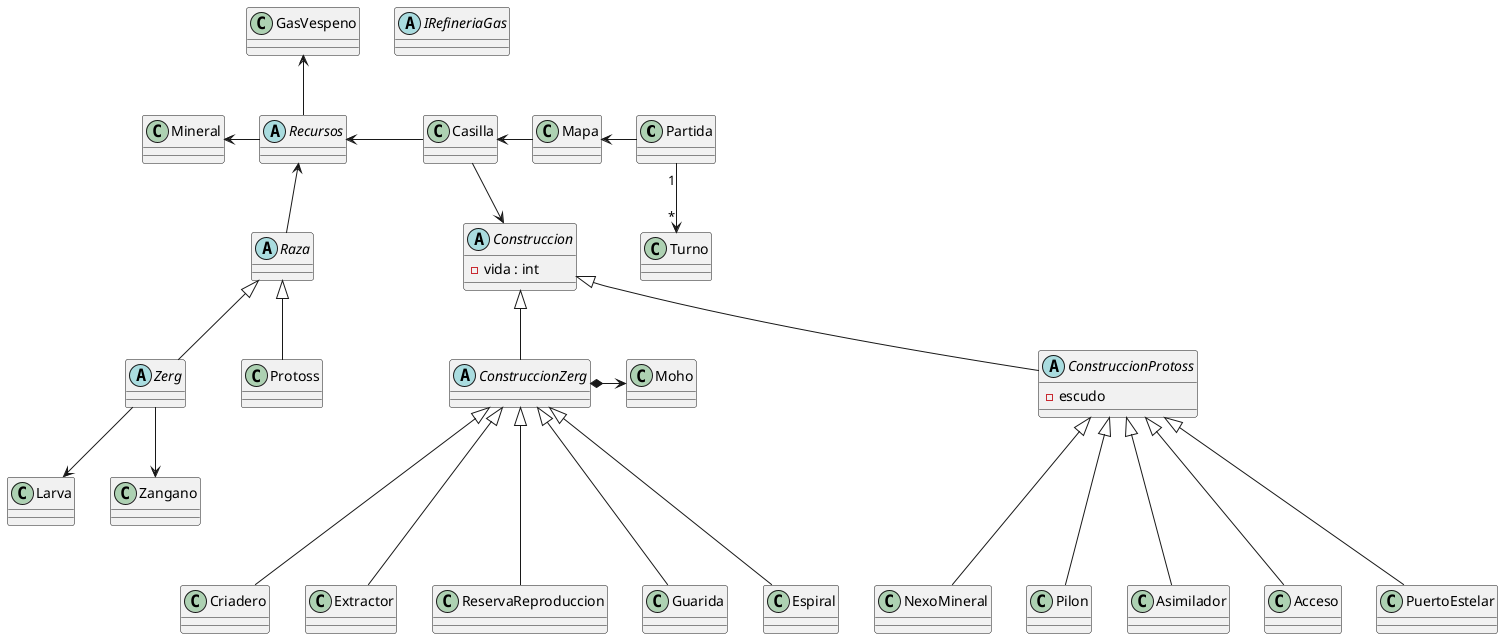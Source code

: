 @startuml
'https://plantuml.com/class-diagram

class Partida {}
class Turno {}
class Mapa {}
class Casilla {}
abstract class Recursos {}
class Mineral {}
class GasVespeno {}
abstract class IRefineriaGas {}

Partida "1" -down-> "*" Turno
Partida -left-> Mapa
Casilla -down-> Construccion
Casilla <- Mapa
Recursos <- Casilla
Mineral <- Recursos
Recursos -up-> GasVespeno

abstract class Zerg {}
class Larva {}
class Zangano {}
abstract class ConstruccionZerg {}
class Moho {}
class Criadero {}
class Extractor {}
class ReservaReproduccion {}
class Guarida {}
class Espiral {}

Zerg --> Larva
Zerg --> Zangano
ConstruccionZerg <|--- Criadero
ConstruccionZerg <|--- Extractor
ConstruccionZerg <|--- ReservaReproduccion
ConstruccionZerg <|--- Guarida
ConstruccionZerg <|--- Espiral

class Protoss {}
abstract class ConstruccionProtoss {
    - escudo
}
class NexoMineral {}
class Pilon {}
class Asimilador {}
class Acceso {}
class PuertoEstelar {}
abstract class Raza {}
abstract class Construccion {
    - vida : int
}

Raza <|-- Zerg
Raza <|-- Protoss

ConstruccionProtoss <|--- NexoMineral
ConstruccionProtoss <|--- Pilon
ConstruccionProtoss <|--- Asimilador
ConstruccionProtoss <|--- Acceso
ConstruccionProtoss <|--- PuertoEstelar
Raza -up-> Recursos

Construccion <|-- ConstruccionProtoss
Construccion <|-- ConstruccionZerg

ConstruccionZerg *-> Moho

@enduml